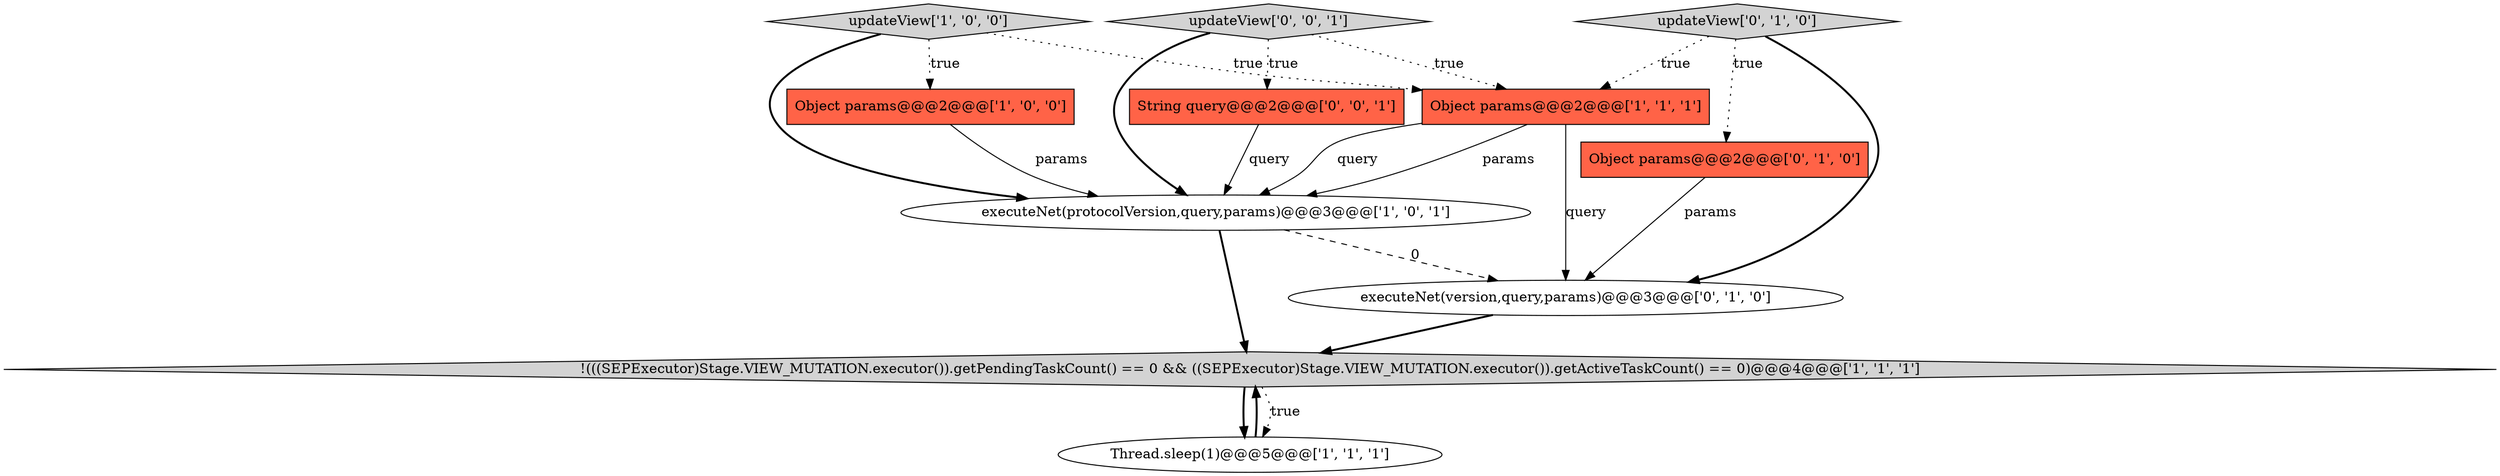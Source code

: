 digraph {
1 [style = filled, label = "Object params@@@2@@@['1', '0', '0']", fillcolor = tomato, shape = box image = "AAA0AAABBB1BBB"];
4 [style = filled, label = "Thread.sleep(1)@@@5@@@['1', '1', '1']", fillcolor = white, shape = ellipse image = "AAA0AAABBB1BBB"];
0 [style = filled, label = "executeNet(protocolVersion,query,params)@@@3@@@['1', '0', '1']", fillcolor = white, shape = ellipse image = "AAA0AAABBB1BBB"];
6 [style = filled, label = "executeNet(version,query,params)@@@3@@@['0', '1', '0']", fillcolor = white, shape = ellipse image = "AAA1AAABBB2BBB"];
3 [style = filled, label = "updateView['1', '0', '0']", fillcolor = lightgray, shape = diamond image = "AAA0AAABBB1BBB"];
10 [style = filled, label = "updateView['0', '0', '1']", fillcolor = lightgray, shape = diamond image = "AAA0AAABBB3BBB"];
9 [style = filled, label = "String query@@@2@@@['0', '0', '1']", fillcolor = tomato, shape = box image = "AAA0AAABBB3BBB"];
7 [style = filled, label = "Object params@@@2@@@['0', '1', '0']", fillcolor = tomato, shape = box image = "AAA0AAABBB2BBB"];
8 [style = filled, label = "updateView['0', '1', '0']", fillcolor = lightgray, shape = diamond image = "AAA0AAABBB2BBB"];
2 [style = filled, label = "!(((SEPExecutor)Stage.VIEW_MUTATION.executor()).getPendingTaskCount() == 0 && ((SEPExecutor)Stage.VIEW_MUTATION.executor()).getActiveTaskCount() == 0)@@@4@@@['1', '1', '1']", fillcolor = lightgray, shape = diamond image = "AAA0AAABBB1BBB"];
5 [style = filled, label = "Object params@@@2@@@['1', '1', '1']", fillcolor = tomato, shape = box image = "AAA0AAABBB1BBB"];
2->4 [style = dotted, label="true"];
2->4 [style = bold, label=""];
5->6 [style = solid, label="query"];
5->0 [style = solid, label="params"];
3->1 [style = dotted, label="true"];
0->6 [style = dashed, label="0"];
9->0 [style = solid, label="query"];
8->6 [style = bold, label=""];
8->7 [style = dotted, label="true"];
6->2 [style = bold, label=""];
4->2 [style = bold, label=""];
7->6 [style = solid, label="params"];
3->0 [style = bold, label=""];
8->5 [style = dotted, label="true"];
1->0 [style = solid, label="params"];
0->2 [style = bold, label=""];
5->0 [style = solid, label="query"];
3->5 [style = dotted, label="true"];
10->9 [style = dotted, label="true"];
10->0 [style = bold, label=""];
10->5 [style = dotted, label="true"];
}
